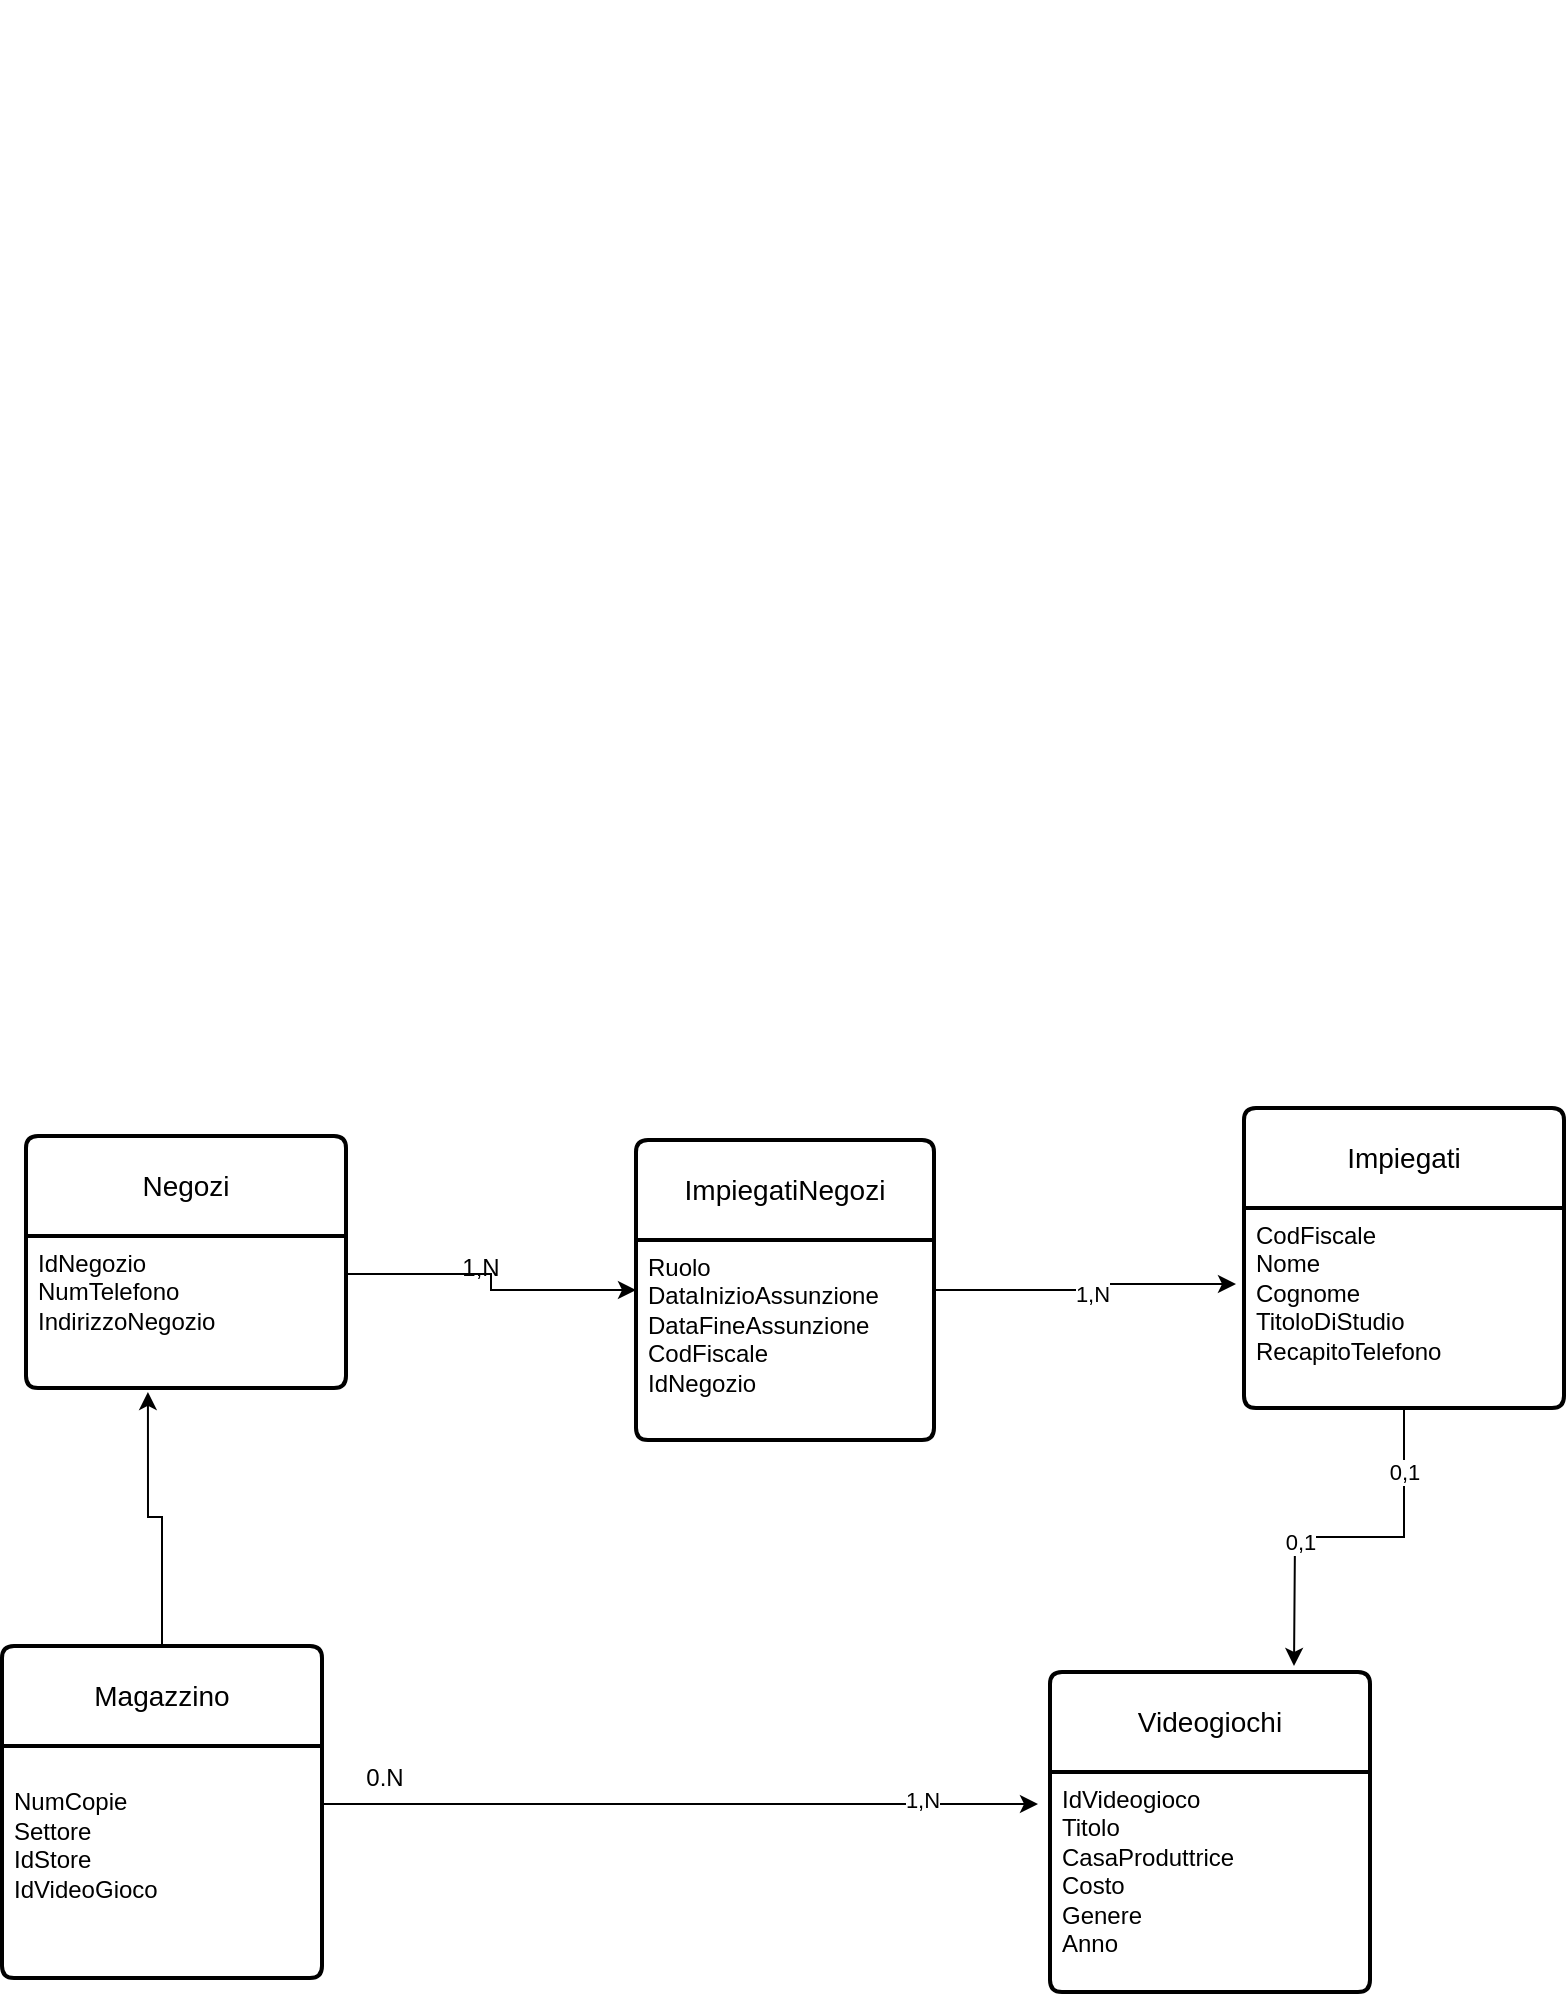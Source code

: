<mxfile version="24.2.2" type="device">
  <diagram name="Pagina-1" id="bF4wkslMTEq9FprYfpWb">
    <mxGraphModel dx="2634" dy="1146" grid="0" gridSize="10" guides="1" tooltips="1" connect="1" arrows="1" fold="1" page="0" pageScale="1" pageWidth="827" pageHeight="1169" math="0" shadow="0">
      <root>
        <mxCell id="0" />
        <mxCell id="1" parent="0" />
        <mxCell id="ylZuYh3LMwE1TnsAjmuV-76" style="edgeStyle=orthogonalEdgeStyle;rounded=0;orthogonalLoop=1;jettySize=auto;html=1;exitX=0.5;exitY=1;exitDx=0;exitDy=0;entryX=0.5;entryY=1;entryDx=0;entryDy=0;" parent="1" source="ylZuYh3LMwE1TnsAjmuV-66" target="ylZuYh3LMwE1TnsAjmuV-65" edge="1">
          <mxGeometry relative="1" as="geometry" />
        </mxCell>
        <mxCell id="ylZuYh3LMwE1TnsAjmuV-24" style="edgeStyle=orthogonalEdgeStyle;rounded=0;orthogonalLoop=1;jettySize=auto;html=1;exitX=0.5;exitY=1;exitDx=0;exitDy=0;" parent="1" edge="1">
          <mxGeometry relative="1" as="geometry">
            <mxPoint x="-435" y="-106" as="sourcePoint" />
            <mxPoint x="-435" y="-106" as="targetPoint" />
          </mxGeometry>
        </mxCell>
        <mxCell id="ylZuYh3LMwE1TnsAjmuV-30" style="edgeStyle=orthogonalEdgeStyle;rounded=0;orthogonalLoop=1;jettySize=auto;html=1;exitX=0.5;exitY=1;exitDx=0;exitDy=0;" parent="1" edge="1">
          <mxGeometry relative="1" as="geometry">
            <mxPoint x="-429" y="-45" as="sourcePoint" />
            <mxPoint x="-429" y="-45" as="targetPoint" />
          </mxGeometry>
        </mxCell>
        <mxCell id="ylZuYh3LMwE1TnsAjmuV-60" value="Negozi" style="swimlane;childLayout=stackLayout;horizontal=1;startSize=50;horizontalStack=0;rounded=1;fontSize=14;fontStyle=0;strokeWidth=2;resizeParent=0;resizeLast=1;shadow=0;dashed=0;align=center;arcSize=4;whiteSpace=wrap;html=1;" parent="1" vertex="1">
          <mxGeometry x="-925" y="454" width="160" height="126" as="geometry" />
        </mxCell>
        <mxCell id="ylZuYh3LMwE1TnsAjmuV-61" value="IdNegozio&lt;br&gt;NumTelefono&lt;br&gt;IndirizzoNegozio" style="align=left;strokeColor=none;fillColor=none;spacingLeft=4;fontSize=12;verticalAlign=top;resizable=0;rotatable=0;part=1;html=1;" parent="ylZuYh3LMwE1TnsAjmuV-60" vertex="1">
          <mxGeometry y="50" width="160" height="76" as="geometry" />
        </mxCell>
        <mxCell id="ylZuYh3LMwE1TnsAjmuV-63" value="Impiegati" style="swimlane;childLayout=stackLayout;horizontal=1;startSize=50;horizontalStack=0;rounded=1;fontSize=14;fontStyle=0;strokeWidth=2;resizeParent=0;resizeLast=1;shadow=0;dashed=0;align=center;arcSize=4;whiteSpace=wrap;html=1;" parent="1" vertex="1">
          <mxGeometry x="-316" y="440" width="160" height="150" as="geometry" />
        </mxCell>
        <mxCell id="ylZuYh3LMwE1TnsAjmuV-64" value="CodFiscale&lt;br&gt;Nome&lt;br&gt;Cognome&lt;div&gt;TitoloDiStudio&lt;/div&gt;&lt;div&gt;RecapitoTelefono&lt;/div&gt;&lt;div&gt;&lt;br&gt;&lt;/div&gt;&lt;div&gt;&lt;br&gt;&lt;/div&gt;" style="align=left;strokeColor=none;fillColor=none;spacingLeft=4;fontSize=12;verticalAlign=top;resizable=0;rotatable=0;part=1;html=1;" parent="ylZuYh3LMwE1TnsAjmuV-63" vertex="1">
          <mxGeometry y="50" width="160" height="100" as="geometry" />
        </mxCell>
        <mxCell id="ylZuYh3LMwE1TnsAjmuV-65" value="Videogiochi" style="swimlane;childLayout=stackLayout;horizontal=1;startSize=50;horizontalStack=0;rounded=1;fontSize=14;fontStyle=0;strokeWidth=2;resizeParent=0;resizeLast=1;shadow=0;dashed=0;align=center;arcSize=4;whiteSpace=wrap;html=1;" parent="1" vertex="1">
          <mxGeometry x="-413" y="722" width="160" height="160" as="geometry" />
        </mxCell>
        <mxCell id="ylZuYh3LMwE1TnsAjmuV-66" value="IdVideogioco&lt;br&gt;Titolo&lt;br&gt;CasaProduttrice&lt;div&gt;Costo&lt;/div&gt;&lt;div&gt;Genere&lt;/div&gt;&lt;div&gt;Anno&lt;/div&gt;" style="align=left;strokeColor=none;fillColor=none;spacingLeft=4;fontSize=12;verticalAlign=top;resizable=0;rotatable=0;part=1;html=1;" parent="ylZuYh3LMwE1TnsAjmuV-65" vertex="1">
          <mxGeometry y="50" width="160" height="110" as="geometry" />
        </mxCell>
        <mxCell id="ylZuYh3LMwE1TnsAjmuV-74" value="Magazzino" style="swimlane;childLayout=stackLayout;horizontal=1;startSize=50;horizontalStack=0;rounded=1;fontSize=14;fontStyle=0;strokeWidth=2;resizeParent=0;resizeLast=1;shadow=0;dashed=0;align=center;arcSize=4;whiteSpace=wrap;html=1;" parent="1" vertex="1">
          <mxGeometry x="-937" y="709" width="160" height="166" as="geometry" />
        </mxCell>
        <mxCell id="ylZuYh3LMwE1TnsAjmuV-75" value="&lt;br&gt;NumCopie&lt;div&gt;Settore&lt;/div&gt;&lt;div&gt;IdStore&lt;br&gt;IdVideoGioco&lt;br&gt;&lt;/div&gt;" style="align=left;strokeColor=none;fillColor=none;spacingLeft=4;fontSize=12;verticalAlign=top;resizable=0;rotatable=0;part=1;html=1;" parent="ylZuYh3LMwE1TnsAjmuV-74" vertex="1">
          <mxGeometry y="50" width="160" height="116" as="geometry" />
        </mxCell>
        <mxCell id="ylZuYh3LMwE1TnsAjmuV-78" value="ImpiegatiNegozi" style="swimlane;childLayout=stackLayout;horizontal=1;startSize=50;horizontalStack=0;rounded=1;fontSize=14;fontStyle=0;strokeWidth=2;resizeParent=0;resizeLast=1;shadow=0;dashed=0;align=center;arcSize=4;whiteSpace=wrap;html=1;" parent="1" vertex="1">
          <mxGeometry x="-620" y="456" width="149" height="150" as="geometry" />
        </mxCell>
        <mxCell id="ylZuYh3LMwE1TnsAjmuV-79" value="&lt;div&gt;Ruolo&lt;/div&gt;&lt;div&gt;DataInizioAssunzione&lt;/div&gt;&lt;div&gt;DataFineAssunzione&lt;/div&gt;&lt;div&gt;CodFiscale&lt;/div&gt;&lt;div&gt;IdNegozio&lt;/div&gt;" style="align=left;strokeColor=none;fillColor=none;spacingLeft=4;fontSize=12;verticalAlign=top;resizable=0;rotatable=0;part=1;html=1;" parent="ylZuYh3LMwE1TnsAjmuV-78" vertex="1">
          <mxGeometry y="50" width="149" height="100" as="geometry" />
        </mxCell>
        <mxCell id="ylZuYh3LMwE1TnsAjmuV-157" style="edgeStyle=orthogonalEdgeStyle;rounded=0;orthogonalLoop=1;jettySize=auto;html=1;exitX=1;exitY=0.25;exitDx=0;exitDy=0;entryX=0;entryY=0.5;entryDx=0;entryDy=0;" parent="1" source="ylZuYh3LMwE1TnsAjmuV-61" target="ylZuYh3LMwE1TnsAjmuV-78" edge="1">
          <mxGeometry relative="1" as="geometry" />
        </mxCell>
        <mxCell id="ylZuYh3LMwE1TnsAjmuV-158" style="edgeStyle=orthogonalEdgeStyle;rounded=0;orthogonalLoop=1;jettySize=auto;html=1;exitX=1;exitY=0.25;exitDx=0;exitDy=0;entryX=-0.025;entryY=0.38;entryDx=0;entryDy=0;entryPerimeter=0;" parent="1" source="ylZuYh3LMwE1TnsAjmuV-79" target="ylZuYh3LMwE1TnsAjmuV-64" edge="1">
          <mxGeometry relative="1" as="geometry" />
        </mxCell>
        <mxCell id="ylZuYh3LMwE1TnsAjmuV-160" value="1,N" style="edgeLabel;html=1;align=center;verticalAlign=middle;resizable=0;points=[];" parent="ylZuYh3LMwE1TnsAjmuV-158" vertex="1" connectable="0">
          <mxGeometry x="0.018" y="-3" relative="1" as="geometry">
            <mxPoint x="-2" y="3" as="offset" />
          </mxGeometry>
        </mxCell>
        <mxCell id="ylZuYh3LMwE1TnsAjmuV-159" value="1,N" style="text;html=1;align=center;verticalAlign=middle;resizable=0;points=[];autosize=1;strokeColor=none;fillColor=none;" parent="1" vertex="1">
          <mxGeometry x="-717" y="507" width="37" height="26" as="geometry" />
        </mxCell>
        <mxCell id="ylZuYh3LMwE1TnsAjmuV-163" style="edgeStyle=orthogonalEdgeStyle;rounded=0;orthogonalLoop=1;jettySize=auto;html=1;exitX=0.5;exitY=0;exitDx=0;exitDy=0;entryX=0.381;entryY=1.026;entryDx=0;entryDy=0;entryPerimeter=0;" parent="1" source="ylZuYh3LMwE1TnsAjmuV-74" target="ylZuYh3LMwE1TnsAjmuV-61" edge="1">
          <mxGeometry relative="1" as="geometry" />
        </mxCell>
        <mxCell id="ylZuYh3LMwE1TnsAjmuV-165" style="edgeStyle=orthogonalEdgeStyle;rounded=0;orthogonalLoop=1;jettySize=auto;html=1;exitX=1;exitY=0.25;exitDx=0;exitDy=0;" parent="1" source="ylZuYh3LMwE1TnsAjmuV-75" edge="1">
          <mxGeometry relative="1" as="geometry">
            <mxPoint x="-419" y="788" as="targetPoint" />
          </mxGeometry>
        </mxCell>
        <mxCell id="ylZuYh3LMwE1TnsAjmuV-167" value="1,N" style="edgeLabel;html=1;align=center;verticalAlign=middle;resizable=0;points=[];" parent="ylZuYh3LMwE1TnsAjmuV-165" vertex="1" connectable="0">
          <mxGeometry x="0.676" y="2" relative="1" as="geometry">
            <mxPoint as="offset" />
          </mxGeometry>
        </mxCell>
        <mxCell id="ylZuYh3LMwE1TnsAjmuV-166" value="0.N" style="text;html=1;align=center;verticalAlign=middle;resizable=0;points=[];autosize=1;strokeColor=none;fillColor=none;" parent="1" vertex="1">
          <mxGeometry x="-765" y="762" width="37" height="26" as="geometry" />
        </mxCell>
        <mxCell id="ylZuYh3LMwE1TnsAjmuV-169" style="edgeStyle=orthogonalEdgeStyle;rounded=0;orthogonalLoop=1;jettySize=auto;html=1;" parent="1" source="ylZuYh3LMwE1TnsAjmuV-64" edge="1">
          <mxGeometry relative="1" as="geometry">
            <mxPoint x="-291" y="719" as="targetPoint" />
          </mxGeometry>
        </mxCell>
        <mxCell id="ylZuYh3LMwE1TnsAjmuV-170" value="0,1" style="edgeLabel;html=1;align=center;verticalAlign=middle;resizable=0;points=[];" parent="ylZuYh3LMwE1TnsAjmuV-169" vertex="1" connectable="0">
          <mxGeometry x="-0.651" relative="1" as="geometry">
            <mxPoint as="offset" />
          </mxGeometry>
        </mxCell>
        <mxCell id="ylZuYh3LMwE1TnsAjmuV-171" value="0,1" style="edgeLabel;html=1;align=center;verticalAlign=middle;resizable=0;points=[];" parent="ylZuYh3LMwE1TnsAjmuV-169" vertex="1" connectable="0">
          <mxGeometry x="0.27" y="2" relative="1" as="geometry">
            <mxPoint as="offset" />
          </mxGeometry>
        </mxCell>
      </root>
    </mxGraphModel>
  </diagram>
</mxfile>
